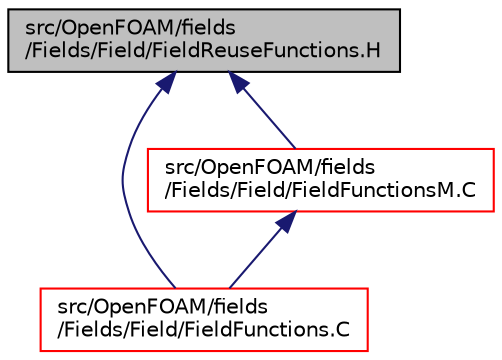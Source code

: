 digraph "src/OpenFOAM/fields/Fields/Field/FieldReuseFunctions.H"
{
  bgcolor="transparent";
  edge [fontname="Helvetica",fontsize="10",labelfontname="Helvetica",labelfontsize="10"];
  node [fontname="Helvetica",fontsize="10",shape=record];
  Node1 [label="src/OpenFOAM/fields\l/Fields/Field/FieldReuseFunctions.H",height=0.2,width=0.4,color="black", fillcolor="grey75", style="filled", fontcolor="black"];
  Node1 -> Node2 [dir="back",color="midnightblue",fontsize="10",style="solid",fontname="Helvetica"];
  Node2 [label="src/OpenFOAM/fields\l/Fields/Field/FieldFunctions.C",height=0.2,width=0.4,color="red",URL="$a07943.html"];
  Node1 -> Node3 [dir="back",color="midnightblue",fontsize="10",style="solid",fontname="Helvetica"];
  Node3 [label="src/OpenFOAM/fields\l/Fields/Field/FieldFunctionsM.C",height=0.2,width=0.4,color="red",URL="$a07945.html"];
  Node3 -> Node2 [dir="back",color="midnightblue",fontsize="10",style="solid",fontname="Helvetica"];
}
